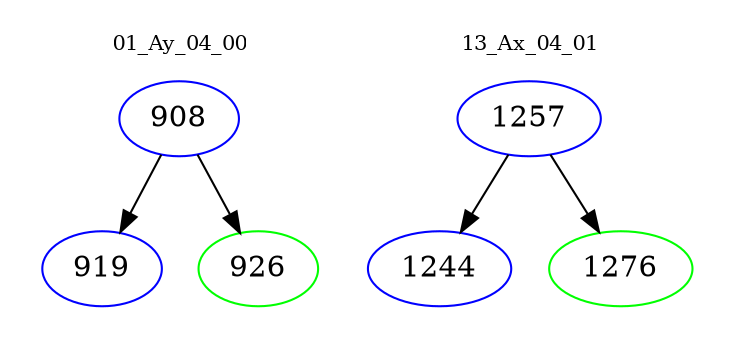 digraph{
subgraph cluster_0 {
color = white
label = "01_Ay_04_00";
fontsize=10;
T0_908 [label="908", color="blue"]
T0_908 -> T0_919 [color="black"]
T0_919 [label="919", color="blue"]
T0_908 -> T0_926 [color="black"]
T0_926 [label="926", color="green"]
}
subgraph cluster_1 {
color = white
label = "13_Ax_04_01";
fontsize=10;
T1_1257 [label="1257", color="blue"]
T1_1257 -> T1_1244 [color="black"]
T1_1244 [label="1244", color="blue"]
T1_1257 -> T1_1276 [color="black"]
T1_1276 [label="1276", color="green"]
}
}
